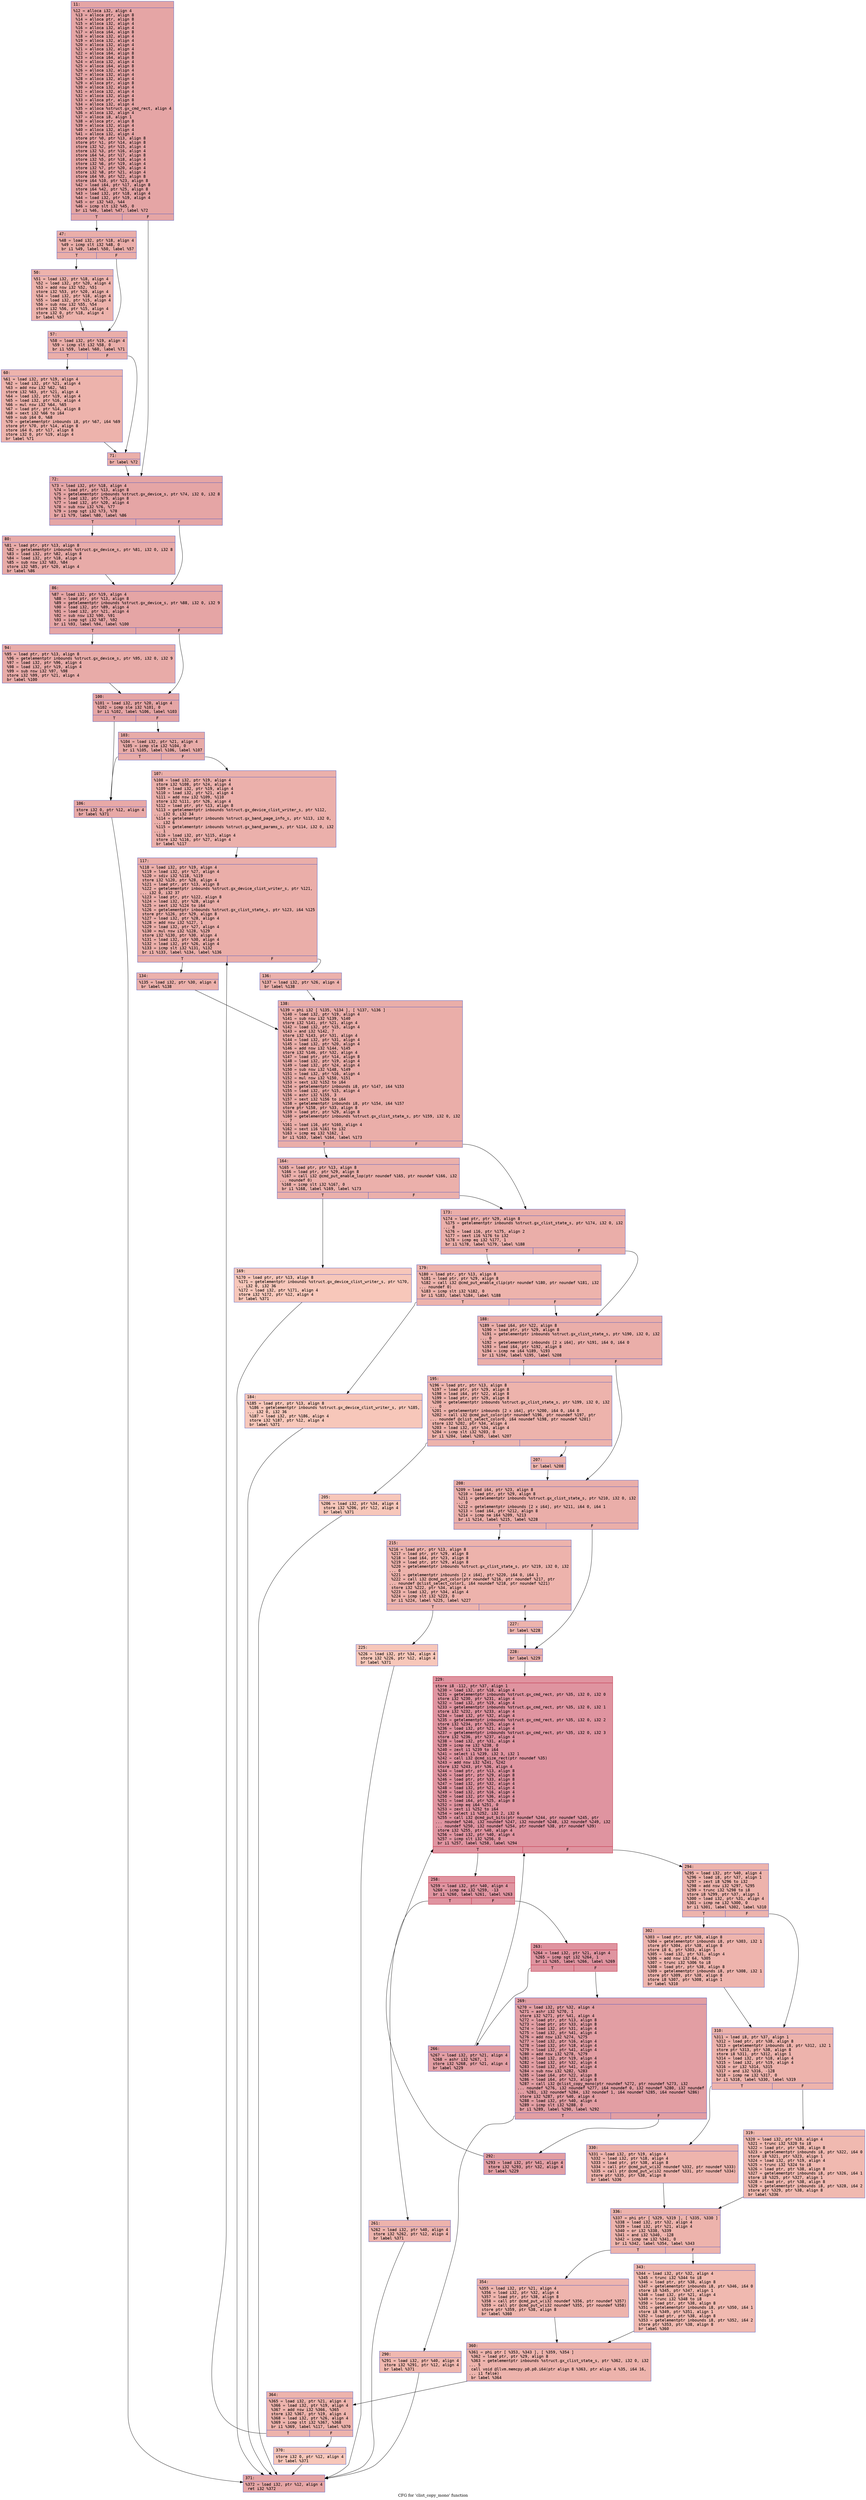 digraph "CFG for 'clist_copy_mono' function" {
	label="CFG for 'clist_copy_mono' function";

	Node0x60000194a760 [shape=record,color="#3d50c3ff", style=filled, fillcolor="#c5333470" fontname="Courier",label="{11:\l|  %12 = alloca i32, align 4\l  %13 = alloca ptr, align 8\l  %14 = alloca ptr, align 8\l  %15 = alloca i32, align 4\l  %16 = alloca i32, align 4\l  %17 = alloca i64, align 8\l  %18 = alloca i32, align 4\l  %19 = alloca i32, align 4\l  %20 = alloca i32, align 4\l  %21 = alloca i32, align 4\l  %22 = alloca i64, align 8\l  %23 = alloca i64, align 8\l  %24 = alloca i32, align 4\l  %25 = alloca i64, align 8\l  %26 = alloca i32, align 4\l  %27 = alloca i32, align 4\l  %28 = alloca i32, align 4\l  %29 = alloca ptr, align 8\l  %30 = alloca i32, align 4\l  %31 = alloca i32, align 4\l  %32 = alloca i32, align 4\l  %33 = alloca ptr, align 8\l  %34 = alloca i32, align 4\l  %35 = alloca %struct.gx_cmd_rect, align 4\l  %36 = alloca i32, align 4\l  %37 = alloca i8, align 1\l  %38 = alloca ptr, align 8\l  %39 = alloca i32, align 4\l  %40 = alloca i32, align 4\l  %41 = alloca i32, align 4\l  store ptr %0, ptr %13, align 8\l  store ptr %1, ptr %14, align 8\l  store i32 %2, ptr %15, align 4\l  store i32 %3, ptr %16, align 4\l  store i64 %4, ptr %17, align 8\l  store i32 %5, ptr %18, align 4\l  store i32 %6, ptr %19, align 4\l  store i32 %7, ptr %20, align 4\l  store i32 %8, ptr %21, align 4\l  store i64 %9, ptr %22, align 8\l  store i64 %10, ptr %23, align 8\l  %42 = load i64, ptr %17, align 8\l  store i64 %42, ptr %25, align 8\l  %43 = load i32, ptr %18, align 4\l  %44 = load i32, ptr %19, align 4\l  %45 = or i32 %43, %44\l  %46 = icmp slt i32 %45, 0\l  br i1 %46, label %47, label %72\l|{<s0>T|<s1>F}}"];
	Node0x60000194a760:s0 -> Node0x60000194a800[tooltip="11 -> 47\nProbability 37.50%" ];
	Node0x60000194a760:s1 -> Node0x60000194a990[tooltip="11 -> 72\nProbability 62.50%" ];
	Node0x60000194a800 [shape=record,color="#3d50c3ff", style=filled, fillcolor="#d0473d70" fontname="Courier",label="{47:\l|  %48 = load i32, ptr %18, align 4\l  %49 = icmp slt i32 %48, 0\l  br i1 %49, label %50, label %57\l|{<s0>T|<s1>F}}"];
	Node0x60000194a800:s0 -> Node0x60000194a850[tooltip="47 -> 50\nProbability 37.50%" ];
	Node0x60000194a800:s1 -> Node0x60000194a8a0[tooltip="47 -> 57\nProbability 62.50%" ];
	Node0x60000194a850 [shape=record,color="#3d50c3ff", style=filled, fillcolor="#d6524470" fontname="Courier",label="{50:\l|  %51 = load i32, ptr %18, align 4\l  %52 = load i32, ptr %20, align 4\l  %53 = add nsw i32 %52, %51\l  store i32 %53, ptr %20, align 4\l  %54 = load i32, ptr %18, align 4\l  %55 = load i32, ptr %15, align 4\l  %56 = sub nsw i32 %55, %54\l  store i32 %56, ptr %15, align 4\l  store i32 0, ptr %18, align 4\l  br label %57\l}"];
	Node0x60000194a850 -> Node0x60000194a8a0[tooltip="50 -> 57\nProbability 100.00%" ];
	Node0x60000194a8a0 [shape=record,color="#3d50c3ff", style=filled, fillcolor="#d0473d70" fontname="Courier",label="{57:\l|  %58 = load i32, ptr %19, align 4\l  %59 = icmp slt i32 %58, 0\l  br i1 %59, label %60, label %71\l|{<s0>T|<s1>F}}"];
	Node0x60000194a8a0:s0 -> Node0x60000194a8f0[tooltip="57 -> 60\nProbability 37.50%" ];
	Node0x60000194a8a0:s1 -> Node0x60000194a940[tooltip="57 -> 71\nProbability 62.50%" ];
	Node0x60000194a8f0 [shape=record,color="#3d50c3ff", style=filled, fillcolor="#d6524470" fontname="Courier",label="{60:\l|  %61 = load i32, ptr %19, align 4\l  %62 = load i32, ptr %21, align 4\l  %63 = add nsw i32 %62, %61\l  store i32 %63, ptr %21, align 4\l  %64 = load i32, ptr %19, align 4\l  %65 = load i32, ptr %16, align 4\l  %66 = mul nsw i32 %64, %65\l  %67 = load ptr, ptr %14, align 8\l  %68 = sext i32 %66 to i64\l  %69 = sub i64 0, %68\l  %70 = getelementptr inbounds i8, ptr %67, i64 %69\l  store ptr %70, ptr %14, align 8\l  store i64 0, ptr %17, align 8\l  store i32 0, ptr %19, align 4\l  br label %71\l}"];
	Node0x60000194a8f0 -> Node0x60000194a940[tooltip="60 -> 71\nProbability 100.00%" ];
	Node0x60000194a940 [shape=record,color="#3d50c3ff", style=filled, fillcolor="#d0473d70" fontname="Courier",label="{71:\l|  br label %72\l}"];
	Node0x60000194a940 -> Node0x60000194a990[tooltip="71 -> 72\nProbability 100.00%" ];
	Node0x60000194a990 [shape=record,color="#3d50c3ff", style=filled, fillcolor="#c5333470" fontname="Courier",label="{72:\l|  %73 = load i32, ptr %18, align 4\l  %74 = load ptr, ptr %13, align 8\l  %75 = getelementptr inbounds %struct.gx_device_s, ptr %74, i32 0, i32 8\l  %76 = load i32, ptr %75, align 8\l  %77 = load i32, ptr %20, align 4\l  %78 = sub nsw i32 %76, %77\l  %79 = icmp sgt i32 %73, %78\l  br i1 %79, label %80, label %86\l|{<s0>T|<s1>F}}"];
	Node0x60000194a990:s0 -> Node0x60000194a9e0[tooltip="72 -> 80\nProbability 50.00%" ];
	Node0x60000194a990:s1 -> Node0x60000194aa30[tooltip="72 -> 86\nProbability 50.00%" ];
	Node0x60000194a9e0 [shape=record,color="#3d50c3ff", style=filled, fillcolor="#cc403a70" fontname="Courier",label="{80:\l|  %81 = load ptr, ptr %13, align 8\l  %82 = getelementptr inbounds %struct.gx_device_s, ptr %81, i32 0, i32 8\l  %83 = load i32, ptr %82, align 8\l  %84 = load i32, ptr %18, align 4\l  %85 = sub nsw i32 %83, %84\l  store i32 %85, ptr %20, align 4\l  br label %86\l}"];
	Node0x60000194a9e0 -> Node0x60000194aa30[tooltip="80 -> 86\nProbability 100.00%" ];
	Node0x60000194aa30 [shape=record,color="#3d50c3ff", style=filled, fillcolor="#c5333470" fontname="Courier",label="{86:\l|  %87 = load i32, ptr %19, align 4\l  %88 = load ptr, ptr %13, align 8\l  %89 = getelementptr inbounds %struct.gx_device_s, ptr %88, i32 0, i32 9\l  %90 = load i32, ptr %89, align 4\l  %91 = load i32, ptr %21, align 4\l  %92 = sub nsw i32 %90, %91\l  %93 = icmp sgt i32 %87, %92\l  br i1 %93, label %94, label %100\l|{<s0>T|<s1>F}}"];
	Node0x60000194aa30:s0 -> Node0x60000194aa80[tooltip="86 -> 94\nProbability 50.00%" ];
	Node0x60000194aa30:s1 -> Node0x60000194aad0[tooltip="86 -> 100\nProbability 50.00%" ];
	Node0x60000194aa80 [shape=record,color="#3d50c3ff", style=filled, fillcolor="#cc403a70" fontname="Courier",label="{94:\l|  %95 = load ptr, ptr %13, align 8\l  %96 = getelementptr inbounds %struct.gx_device_s, ptr %95, i32 0, i32 9\l  %97 = load i32, ptr %96, align 4\l  %98 = load i32, ptr %19, align 4\l  %99 = sub nsw i32 %97, %98\l  store i32 %99, ptr %21, align 4\l  br label %100\l}"];
	Node0x60000194aa80 -> Node0x60000194aad0[tooltip="94 -> 100\nProbability 100.00%" ];
	Node0x60000194aad0 [shape=record,color="#3d50c3ff", style=filled, fillcolor="#c5333470" fontname="Courier",label="{100:\l|  %101 = load i32, ptr %20, align 4\l  %102 = icmp sle i32 %101, 0\l  br i1 %102, label %106, label %103\l|{<s0>T|<s1>F}}"];
	Node0x60000194aad0:s0 -> Node0x60000194ab70[tooltip="100 -> 106\nProbability 50.00%" ];
	Node0x60000194aad0:s1 -> Node0x60000194ab20[tooltip="100 -> 103\nProbability 50.00%" ];
	Node0x60000194ab20 [shape=record,color="#3d50c3ff", style=filled, fillcolor="#cc403a70" fontname="Courier",label="{103:\l|  %104 = load i32, ptr %21, align 4\l  %105 = icmp sle i32 %104, 0\l  br i1 %105, label %106, label %107\l|{<s0>T|<s1>F}}"];
	Node0x60000194ab20:s0 -> Node0x60000194ab70[tooltip="103 -> 106\nProbability 50.00%" ];
	Node0x60000194ab20:s1 -> Node0x60000194abc0[tooltip="103 -> 107\nProbability 50.00%" ];
	Node0x60000194ab70 [shape=record,color="#3d50c3ff", style=filled, fillcolor="#ca3b3770" fontname="Courier",label="{106:\l|  store i32 0, ptr %12, align 4\l  br label %371\l}"];
	Node0x60000194ab70 -> Node0x60000194b7a0[tooltip="106 -> 371\nProbability 100.00%" ];
	Node0x60000194abc0 [shape=record,color="#3d50c3ff", style=filled, fillcolor="#d24b4070" fontname="Courier",label="{107:\l|  %108 = load i32, ptr %19, align 4\l  store i32 %108, ptr %24, align 4\l  %109 = load i32, ptr %19, align 4\l  %110 = load i32, ptr %21, align 4\l  %111 = add nsw i32 %109, %110\l  store i32 %111, ptr %26, align 4\l  %112 = load ptr, ptr %13, align 8\l  %113 = getelementptr inbounds %struct.gx_device_clist_writer_s, ptr %112,\l... i32 0, i32 34\l  %114 = getelementptr inbounds %struct.gx_band_page_info_s, ptr %113, i32 0,\l... i32 6\l  %115 = getelementptr inbounds %struct.gx_band_params_s, ptr %114, i32 0, i32\l... 1\l  %116 = load i32, ptr %115, align 4\l  store i32 %116, ptr %27, align 4\l  br label %117\l}"];
	Node0x60000194abc0 -> Node0x60000194ac10[tooltip="107 -> 117\nProbability 100.00%" ];
	Node0x60000194ac10 [shape=record,color="#3d50c3ff", style=filled, fillcolor="#d0473d70" fontname="Courier",label="{117:\l|  %118 = load i32, ptr %19, align 4\l  %119 = load i32, ptr %27, align 4\l  %120 = sdiv i32 %118, %119\l  store i32 %120, ptr %28, align 4\l  %121 = load ptr, ptr %13, align 8\l  %122 = getelementptr inbounds %struct.gx_device_clist_writer_s, ptr %121,\l... i32 0, i32 37\l  %123 = load ptr, ptr %122, align 8\l  %124 = load i32, ptr %28, align 4\l  %125 = sext i32 %124 to i64\l  %126 = getelementptr inbounds %struct.gx_clist_state_s, ptr %123, i64 %125\l  store ptr %126, ptr %29, align 8\l  %127 = load i32, ptr %28, align 4\l  %128 = add nsw i32 %127, 1\l  %129 = load i32, ptr %27, align 4\l  %130 = mul nsw i32 %128, %129\l  store i32 %130, ptr %30, align 4\l  %131 = load i32, ptr %30, align 4\l  %132 = load i32, ptr %26, align 4\l  %133 = icmp slt i32 %131, %132\l  br i1 %133, label %134, label %136\l|{<s0>T|<s1>F}}"];
	Node0x60000194ac10:s0 -> Node0x60000194ac60[tooltip="117 -> 134\nProbability 50.00%" ];
	Node0x60000194ac10:s1 -> Node0x60000194acb0[tooltip="117 -> 136\nProbability 50.00%" ];
	Node0x60000194ac60 [shape=record,color="#3d50c3ff", style=filled, fillcolor="#d24b4070" fontname="Courier",label="{134:\l|  %135 = load i32, ptr %30, align 4\l  br label %138\l}"];
	Node0x60000194ac60 -> Node0x60000194ad00[tooltip="134 -> 138\nProbability 100.00%" ];
	Node0x60000194acb0 [shape=record,color="#3d50c3ff", style=filled, fillcolor="#d24b4070" fontname="Courier",label="{136:\l|  %137 = load i32, ptr %26, align 4\l  br label %138\l}"];
	Node0x60000194acb0 -> Node0x60000194ad00[tooltip="136 -> 138\nProbability 100.00%" ];
	Node0x60000194ad00 [shape=record,color="#3d50c3ff", style=filled, fillcolor="#d0473d70" fontname="Courier",label="{138:\l|  %139 = phi i32 [ %135, %134 ], [ %137, %136 ]\l  %140 = load i32, ptr %19, align 4\l  %141 = sub nsw i32 %139, %140\l  store i32 %141, ptr %21, align 4\l  %142 = load i32, ptr %15, align 4\l  %143 = and i32 %142, 7\l  store i32 %143, ptr %31, align 4\l  %144 = load i32, ptr %31, align 4\l  %145 = load i32, ptr %20, align 4\l  %146 = add nsw i32 %144, %145\l  store i32 %146, ptr %32, align 4\l  %147 = load ptr, ptr %14, align 8\l  %148 = load i32, ptr %19, align 4\l  %149 = load i32, ptr %24, align 4\l  %150 = sub nsw i32 %148, %149\l  %151 = load i32, ptr %16, align 4\l  %152 = mul nsw i32 %150, %151\l  %153 = sext i32 %152 to i64\l  %154 = getelementptr inbounds i8, ptr %147, i64 %153\l  %155 = load i32, ptr %15, align 4\l  %156 = ashr i32 %155, 3\l  %157 = sext i32 %156 to i64\l  %158 = getelementptr inbounds i8, ptr %154, i64 %157\l  store ptr %158, ptr %33, align 8\l  %159 = load ptr, ptr %29, align 8\l  %160 = getelementptr inbounds %struct.gx_clist_state_s, ptr %159, i32 0, i32\l... 7\l  %161 = load i16, ptr %160, align 4\l  %162 = sext i16 %161 to i32\l  %163 = icmp eq i32 %162, 1\l  br i1 %163, label %164, label %173\l|{<s0>T|<s1>F}}"];
	Node0x60000194ad00:s0 -> Node0x60000194ad50[tooltip="138 -> 164\nProbability 50.00%" ];
	Node0x60000194ad00:s1 -> Node0x60000194adf0[tooltip="138 -> 173\nProbability 50.00%" ];
	Node0x60000194ad50 [shape=record,color="#3d50c3ff", style=filled, fillcolor="#d24b4070" fontname="Courier",label="{164:\l|  %165 = load ptr, ptr %13, align 8\l  %166 = load ptr, ptr %29, align 8\l  %167 = call i32 @cmd_put_enable_lop(ptr noundef %165, ptr noundef %166, i32\l... noundef 0)\l  %168 = icmp slt i32 %167, 0\l  br i1 %168, label %169, label %173\l|{<s0>T|<s1>F}}"];
	Node0x60000194ad50:s0 -> Node0x60000194ada0[tooltip="164 -> 169\nProbability 3.12%" ];
	Node0x60000194ad50:s1 -> Node0x60000194adf0[tooltip="164 -> 173\nProbability 96.88%" ];
	Node0x60000194ada0 [shape=record,color="#3d50c3ff", style=filled, fillcolor="#ec7f6370" fontname="Courier",label="{169:\l|  %170 = load ptr, ptr %13, align 8\l  %171 = getelementptr inbounds %struct.gx_device_clist_writer_s, ptr %170,\l... i32 0, i32 36\l  %172 = load i32, ptr %171, align 4\l  store i32 %172, ptr %12, align 4\l  br label %371\l}"];
	Node0x60000194ada0 -> Node0x60000194b7a0[tooltip="169 -> 371\nProbability 100.00%" ];
	Node0x60000194adf0 [shape=record,color="#3d50c3ff", style=filled, fillcolor="#d0473d70" fontname="Courier",label="{173:\l|  %174 = load ptr, ptr %29, align 8\l  %175 = getelementptr inbounds %struct.gx_clist_state_s, ptr %174, i32 0, i32\l... 8\l  %176 = load i16, ptr %175, align 2\l  %177 = sext i16 %176 to i32\l  %178 = icmp eq i32 %177, 1\l  br i1 %178, label %179, label %188\l|{<s0>T|<s1>F}}"];
	Node0x60000194adf0:s0 -> Node0x60000194ae40[tooltip="173 -> 179\nProbability 50.00%" ];
	Node0x60000194adf0:s1 -> Node0x60000194aee0[tooltip="173 -> 188\nProbability 50.00%" ];
	Node0x60000194ae40 [shape=record,color="#3d50c3ff", style=filled, fillcolor="#d6524470" fontname="Courier",label="{179:\l|  %180 = load ptr, ptr %13, align 8\l  %181 = load ptr, ptr %29, align 8\l  %182 = call i32 @cmd_put_enable_clip(ptr noundef %180, ptr noundef %181, i32\l... noundef 0)\l  %183 = icmp slt i32 %182, 0\l  br i1 %183, label %184, label %188\l|{<s0>T|<s1>F}}"];
	Node0x60000194ae40:s0 -> Node0x60000194ae90[tooltip="179 -> 184\nProbability 3.12%" ];
	Node0x60000194ae40:s1 -> Node0x60000194aee0[tooltip="179 -> 188\nProbability 96.88%" ];
	Node0x60000194ae90 [shape=record,color="#3d50c3ff", style=filled, fillcolor="#ec7f6370" fontname="Courier",label="{184:\l|  %185 = load ptr, ptr %13, align 8\l  %186 = getelementptr inbounds %struct.gx_device_clist_writer_s, ptr %185,\l... i32 0, i32 36\l  %187 = load i32, ptr %186, align 4\l  store i32 %187, ptr %12, align 4\l  br label %371\l}"];
	Node0x60000194ae90 -> Node0x60000194b7a0[tooltip="184 -> 371\nProbability 100.00%" ];
	Node0x60000194aee0 [shape=record,color="#3d50c3ff", style=filled, fillcolor="#d0473d70" fontname="Courier",label="{188:\l|  %189 = load i64, ptr %22, align 8\l  %190 = load ptr, ptr %29, align 8\l  %191 = getelementptr inbounds %struct.gx_clist_state_s, ptr %190, i32 0, i32\l... 0\l  %192 = getelementptr inbounds [2 x i64], ptr %191, i64 0, i64 0\l  %193 = load i64, ptr %192, align 8\l  %194 = icmp ne i64 %189, %193\l  br i1 %194, label %195, label %208\l|{<s0>T|<s1>F}}"];
	Node0x60000194aee0:s0 -> Node0x60000194af30[tooltip="188 -> 195\nProbability 50.00%" ];
	Node0x60000194aee0:s1 -> Node0x60000194b020[tooltip="188 -> 208\nProbability 50.00%" ];
	Node0x60000194af30 [shape=record,color="#3d50c3ff", style=filled, fillcolor="#d6524470" fontname="Courier",label="{195:\l|  %196 = load ptr, ptr %13, align 8\l  %197 = load ptr, ptr %29, align 8\l  %198 = load i64, ptr %22, align 8\l  %199 = load ptr, ptr %29, align 8\l  %200 = getelementptr inbounds %struct.gx_clist_state_s, ptr %199, i32 0, i32\l... 0\l  %201 = getelementptr inbounds [2 x i64], ptr %200, i64 0, i64 0\l  %202 = call i32 @cmd_put_color(ptr noundef %196, ptr noundef %197, ptr\l... noundef @clist_select_color0, i64 noundef %198, ptr noundef %201)\l  store i32 %202, ptr %34, align 4\l  %203 = load i32, ptr %34, align 4\l  %204 = icmp slt i32 %203, 0\l  br i1 %204, label %205, label %207\l|{<s0>T|<s1>F}}"];
	Node0x60000194af30:s0 -> Node0x60000194af80[tooltip="195 -> 205\nProbability 3.12%" ];
	Node0x60000194af30:s1 -> Node0x60000194afd0[tooltip="195 -> 207\nProbability 96.88%" ];
	Node0x60000194af80 [shape=record,color="#3d50c3ff", style=filled, fillcolor="#ec7f6370" fontname="Courier",label="{205:\l|  %206 = load i32, ptr %34, align 4\l  store i32 %206, ptr %12, align 4\l  br label %371\l}"];
	Node0x60000194af80 -> Node0x60000194b7a0[tooltip="205 -> 371\nProbability 100.00%" ];
	Node0x60000194afd0 [shape=record,color="#3d50c3ff", style=filled, fillcolor="#d6524470" fontname="Courier",label="{207:\l|  br label %208\l}"];
	Node0x60000194afd0 -> Node0x60000194b020[tooltip="207 -> 208\nProbability 100.00%" ];
	Node0x60000194b020 [shape=record,color="#3d50c3ff", style=filled, fillcolor="#d0473d70" fontname="Courier",label="{208:\l|  %209 = load i64, ptr %23, align 8\l  %210 = load ptr, ptr %29, align 8\l  %211 = getelementptr inbounds %struct.gx_clist_state_s, ptr %210, i32 0, i32\l... 0\l  %212 = getelementptr inbounds [2 x i64], ptr %211, i64 0, i64 1\l  %213 = load i64, ptr %212, align 8\l  %214 = icmp ne i64 %209, %213\l  br i1 %214, label %215, label %228\l|{<s0>T|<s1>F}}"];
	Node0x60000194b020:s0 -> Node0x60000194b070[tooltip="208 -> 215\nProbability 50.00%" ];
	Node0x60000194b020:s1 -> Node0x60000194b160[tooltip="208 -> 228\nProbability 50.00%" ];
	Node0x60000194b070 [shape=record,color="#3d50c3ff", style=filled, fillcolor="#d6524470" fontname="Courier",label="{215:\l|  %216 = load ptr, ptr %13, align 8\l  %217 = load ptr, ptr %29, align 8\l  %218 = load i64, ptr %23, align 8\l  %219 = load ptr, ptr %29, align 8\l  %220 = getelementptr inbounds %struct.gx_clist_state_s, ptr %219, i32 0, i32\l... 0\l  %221 = getelementptr inbounds [2 x i64], ptr %220, i64 0, i64 1\l  %222 = call i32 @cmd_put_color(ptr noundef %216, ptr noundef %217, ptr\l... noundef @clist_select_color1, i64 noundef %218, ptr noundef %221)\l  store i32 %222, ptr %34, align 4\l  %223 = load i32, ptr %34, align 4\l  %224 = icmp slt i32 %223, 0\l  br i1 %224, label %225, label %227\l|{<s0>T|<s1>F}}"];
	Node0x60000194b070:s0 -> Node0x60000194b0c0[tooltip="215 -> 225\nProbability 3.12%" ];
	Node0x60000194b070:s1 -> Node0x60000194b110[tooltip="215 -> 227\nProbability 96.88%" ];
	Node0x60000194b0c0 [shape=record,color="#3d50c3ff", style=filled, fillcolor="#ec7f6370" fontname="Courier",label="{225:\l|  %226 = load i32, ptr %34, align 4\l  store i32 %226, ptr %12, align 4\l  br label %371\l}"];
	Node0x60000194b0c0 -> Node0x60000194b7a0[tooltip="225 -> 371\nProbability 100.00%" ];
	Node0x60000194b110 [shape=record,color="#3d50c3ff", style=filled, fillcolor="#d6524470" fontname="Courier",label="{227:\l|  br label %228\l}"];
	Node0x60000194b110 -> Node0x60000194b160[tooltip="227 -> 228\nProbability 100.00%" ];
	Node0x60000194b160 [shape=record,color="#3d50c3ff", style=filled, fillcolor="#d0473d70" fontname="Courier",label="{228:\l|  br label %229\l}"];
	Node0x60000194b160 -> Node0x60000194b1b0[tooltip="228 -> 229\nProbability 100.00%" ];
	Node0x60000194b1b0 [shape=record,color="#b70d28ff", style=filled, fillcolor="#b70d2870" fontname="Courier",label="{229:\l|  store i8 -112, ptr %37, align 1\l  %230 = load i32, ptr %18, align 4\l  %231 = getelementptr inbounds %struct.gx_cmd_rect, ptr %35, i32 0, i32 0\l  store i32 %230, ptr %231, align 4\l  %232 = load i32, ptr %19, align 4\l  %233 = getelementptr inbounds %struct.gx_cmd_rect, ptr %35, i32 0, i32 1\l  store i32 %232, ptr %233, align 4\l  %234 = load i32, ptr %32, align 4\l  %235 = getelementptr inbounds %struct.gx_cmd_rect, ptr %35, i32 0, i32 2\l  store i32 %234, ptr %235, align 4\l  %236 = load i32, ptr %21, align 4\l  %237 = getelementptr inbounds %struct.gx_cmd_rect, ptr %35, i32 0, i32 3\l  store i32 %236, ptr %237, align 4\l  %238 = load i32, ptr %31, align 4\l  %239 = icmp ne i32 %238, 0\l  %240 = zext i1 %239 to i64\l  %241 = select i1 %239, i32 3, i32 1\l  %242 = call i32 @cmd_size_rect(ptr noundef %35)\l  %243 = add nsw i32 %241, %242\l  store i32 %243, ptr %36, align 4\l  %244 = load ptr, ptr %13, align 8\l  %245 = load ptr, ptr %29, align 8\l  %246 = load ptr, ptr %33, align 8\l  %247 = load i32, ptr %32, align 4\l  %248 = load i32, ptr %21, align 4\l  %249 = load i32, ptr %16, align 4\l  %250 = load i32, ptr %36, align 4\l  %251 = load i64, ptr %25, align 8\l  %252 = icmp eq i64 %251, 0\l  %253 = zext i1 %252 to i64\l  %254 = select i1 %252, i32 2, i32 6\l  %255 = call i32 @cmd_put_bits(ptr noundef %244, ptr noundef %245, ptr\l... noundef %246, i32 noundef %247, i32 noundef %248, i32 noundef %249, i32\l... noundef %250, i32 noundef %254, ptr noundef %38, ptr noundef %39)\l  store i32 %255, ptr %40, align 4\l  %256 = load i32, ptr %40, align 4\l  %257 = icmp slt i32 %256, 0\l  br i1 %257, label %258, label %294\l|{<s0>T|<s1>F}}"];
	Node0x60000194b1b0:s0 -> Node0x60000194b200[tooltip="229 -> 258\nProbability 96.88%" ];
	Node0x60000194b1b0:s1 -> Node0x60000194b430[tooltip="229 -> 294\nProbability 3.12%" ];
	Node0x60000194b200 [shape=record,color="#b70d28ff", style=filled, fillcolor="#b70d2870" fontname="Courier",label="{258:\l|  %259 = load i32, ptr %40, align 4\l  %260 = icmp ne i32 %259, -13\l  br i1 %260, label %261, label %263\l|{<s0>T|<s1>F}}"];
	Node0x60000194b200:s0 -> Node0x60000194b250[tooltip="258 -> 261\nProbability 3.12%" ];
	Node0x60000194b200:s1 -> Node0x60000194b2a0[tooltip="258 -> 263\nProbability 96.88%" ];
	Node0x60000194b250 [shape=record,color="#3d50c3ff", style=filled, fillcolor="#d6524470" fontname="Courier",label="{261:\l|  %262 = load i32, ptr %40, align 4\l  store i32 %262, ptr %12, align 4\l  br label %371\l}"];
	Node0x60000194b250 -> Node0x60000194b7a0[tooltip="261 -> 371\nProbability 100.00%" ];
	Node0x60000194b2a0 [shape=record,color="#b70d28ff", style=filled, fillcolor="#b70d2870" fontname="Courier",label="{263:\l|  %264 = load i32, ptr %21, align 4\l  %265 = icmp sgt i32 %264, 1\l  br i1 %265, label %266, label %269\l|{<s0>T|<s1>F}}"];
	Node0x60000194b2a0:s0 -> Node0x60000194b2f0[tooltip="263 -> 266\nProbability 50.00%" ];
	Node0x60000194b2a0:s1 -> Node0x60000194b340[tooltip="263 -> 269\nProbability 50.00%" ];
	Node0x60000194b2f0 [shape=record,color="#3d50c3ff", style=filled, fillcolor="#be242e70" fontname="Courier",label="{266:\l|  %267 = load i32, ptr %21, align 4\l  %268 = ashr i32 %267, 1\l  store i32 %268, ptr %21, align 4\l  br label %229\l}"];
	Node0x60000194b2f0 -> Node0x60000194b1b0[tooltip="266 -> 229\nProbability 100.00%" ];
	Node0x60000194b340 [shape=record,color="#3d50c3ff", style=filled, fillcolor="#be242e70" fontname="Courier",label="{269:\l|  %270 = load i32, ptr %32, align 4\l  %271 = ashr i32 %270, 1\l  store i32 %271, ptr %41, align 4\l  %272 = load ptr, ptr %13, align 8\l  %273 = load ptr, ptr %33, align 8\l  %274 = load i32, ptr %31, align 4\l  %275 = load i32, ptr %41, align 4\l  %276 = add nsw i32 %274, %275\l  %277 = load i32, ptr %16, align 4\l  %278 = load i32, ptr %18, align 4\l  %279 = load i32, ptr %41, align 4\l  %280 = add nsw i32 %278, %279\l  %281 = load i32, ptr %19, align 4\l  %282 = load i32, ptr %32, align 4\l  %283 = load i32, ptr %41, align 4\l  %284 = sub nsw i32 %282, %283\l  %285 = load i64, ptr %22, align 8\l  %286 = load i64, ptr %23, align 8\l  %287 = call i32 @clist_copy_mono(ptr noundef %272, ptr noundef %273, i32\l... noundef %276, i32 noundef %277, i64 noundef 0, i32 noundef %280, i32 noundef\l... %281, i32 noundef %284, i32 noundef 1, i64 noundef %285, i64 noundef %286)\l  store i32 %287, ptr %40, align 4\l  %288 = load i32, ptr %40, align 4\l  %289 = icmp slt i32 %288, 0\l  br i1 %289, label %290, label %292\l|{<s0>T|<s1>F}}"];
	Node0x60000194b340:s0 -> Node0x60000194b390[tooltip="269 -> 290\nProbability 3.12%" ];
	Node0x60000194b340:s1 -> Node0x60000194b3e0[tooltip="269 -> 292\nProbability 96.88%" ];
	Node0x60000194b390 [shape=record,color="#3d50c3ff", style=filled, fillcolor="#dc5d4a70" fontname="Courier",label="{290:\l|  %291 = load i32, ptr %40, align 4\l  store i32 %291, ptr %12, align 4\l  br label %371\l}"];
	Node0x60000194b390 -> Node0x60000194b7a0[tooltip="290 -> 371\nProbability 100.00%" ];
	Node0x60000194b3e0 [shape=record,color="#3d50c3ff", style=filled, fillcolor="#be242e70" fontname="Courier",label="{292:\l|  %293 = load i32, ptr %41, align 4\l  store i32 %293, ptr %32, align 4\l  br label %229\l}"];
	Node0x60000194b3e0 -> Node0x60000194b1b0[tooltip="292 -> 229\nProbability 100.00%" ];
	Node0x60000194b430 [shape=record,color="#3d50c3ff", style=filled, fillcolor="#d6524470" fontname="Courier",label="{294:\l|  %295 = load i32, ptr %40, align 4\l  %296 = load i8, ptr %37, align 1\l  %297 = zext i8 %296 to i32\l  %298 = add nsw i32 %297, %295\l  %299 = trunc i32 %298 to i8\l  store i8 %299, ptr %37, align 1\l  %300 = load i32, ptr %31, align 4\l  %301 = icmp ne i32 %300, 0\l  br i1 %301, label %302, label %310\l|{<s0>T|<s1>F}}"];
	Node0x60000194b430:s0 -> Node0x60000194b480[tooltip="294 -> 302\nProbability 62.50%" ];
	Node0x60000194b430:s1 -> Node0x60000194b4d0[tooltip="294 -> 310\nProbability 37.50%" ];
	Node0x60000194b480 [shape=record,color="#3d50c3ff", style=filled, fillcolor="#d8564670" fontname="Courier",label="{302:\l|  %303 = load ptr, ptr %38, align 8\l  %304 = getelementptr inbounds i8, ptr %303, i32 1\l  store ptr %304, ptr %38, align 8\l  store i8 6, ptr %303, align 1\l  %305 = load i32, ptr %31, align 4\l  %306 = add nsw i32 64, %305\l  %307 = trunc i32 %306 to i8\l  %308 = load ptr, ptr %38, align 8\l  %309 = getelementptr inbounds i8, ptr %308, i32 1\l  store ptr %309, ptr %38, align 8\l  store i8 %307, ptr %308, align 1\l  br label %310\l}"];
	Node0x60000194b480 -> Node0x60000194b4d0[tooltip="302 -> 310\nProbability 100.00%" ];
	Node0x60000194b4d0 [shape=record,color="#3d50c3ff", style=filled, fillcolor="#d6524470" fontname="Courier",label="{310:\l|  %311 = load i8, ptr %37, align 1\l  %312 = load ptr, ptr %38, align 8\l  %313 = getelementptr inbounds i8, ptr %312, i32 1\l  store ptr %313, ptr %38, align 8\l  store i8 %311, ptr %312, align 1\l  %314 = load i32, ptr %18, align 4\l  %315 = load i32, ptr %19, align 4\l  %316 = or i32 %314, %315\l  %317 = and i32 %316, -128\l  %318 = icmp ne i32 %317, 0\l  br i1 %318, label %330, label %319\l|{<s0>T|<s1>F}}"];
	Node0x60000194b4d0:s0 -> Node0x60000194b570[tooltip="310 -> 330\nProbability 62.50%" ];
	Node0x60000194b4d0:s1 -> Node0x60000194b520[tooltip="310 -> 319\nProbability 37.50%" ];
	Node0x60000194b520 [shape=record,color="#3d50c3ff", style=filled, fillcolor="#de614d70" fontname="Courier",label="{319:\l|  %320 = load i32, ptr %18, align 4\l  %321 = trunc i32 %320 to i8\l  %322 = load ptr, ptr %38, align 8\l  %323 = getelementptr inbounds i8, ptr %322, i64 0\l  store i8 %321, ptr %323, align 1\l  %324 = load i32, ptr %19, align 4\l  %325 = trunc i32 %324 to i8\l  %326 = load ptr, ptr %38, align 8\l  %327 = getelementptr inbounds i8, ptr %326, i64 1\l  store i8 %325, ptr %327, align 1\l  %328 = load ptr, ptr %38, align 8\l  %329 = getelementptr inbounds i8, ptr %328, i64 2\l  store ptr %329, ptr %38, align 8\l  br label %336\l}"];
	Node0x60000194b520 -> Node0x60000194b5c0[tooltip="319 -> 336\nProbability 100.00%" ];
	Node0x60000194b570 [shape=record,color="#3d50c3ff", style=filled, fillcolor="#d8564670" fontname="Courier",label="{330:\l|  %331 = load i32, ptr %19, align 4\l  %332 = load i32, ptr %18, align 4\l  %333 = load ptr, ptr %38, align 8\l  %334 = call ptr @cmd_put_w(i32 noundef %332, ptr noundef %333)\l  %335 = call ptr @cmd_put_w(i32 noundef %331, ptr noundef %334)\l  store ptr %335, ptr %38, align 8\l  br label %336\l}"];
	Node0x60000194b570 -> Node0x60000194b5c0[tooltip="330 -> 336\nProbability 100.00%" ];
	Node0x60000194b5c0 [shape=record,color="#3d50c3ff", style=filled, fillcolor="#d6524470" fontname="Courier",label="{336:\l|  %337 = phi ptr [ %329, %319 ], [ %335, %330 ]\l  %338 = load i32, ptr %32, align 4\l  %339 = load i32, ptr %21, align 4\l  %340 = or i32 %338, %339\l  %341 = and i32 %340, -128\l  %342 = icmp ne i32 %341, 0\l  br i1 %342, label %354, label %343\l|{<s0>T|<s1>F}}"];
	Node0x60000194b5c0:s0 -> Node0x60000194b660[tooltip="336 -> 354\nProbability 62.50%" ];
	Node0x60000194b5c0:s1 -> Node0x60000194b610[tooltip="336 -> 343\nProbability 37.50%" ];
	Node0x60000194b610 [shape=record,color="#3d50c3ff", style=filled, fillcolor="#de614d70" fontname="Courier",label="{343:\l|  %344 = load i32, ptr %32, align 4\l  %345 = trunc i32 %344 to i8\l  %346 = load ptr, ptr %38, align 8\l  %347 = getelementptr inbounds i8, ptr %346, i64 0\l  store i8 %345, ptr %347, align 1\l  %348 = load i32, ptr %21, align 4\l  %349 = trunc i32 %348 to i8\l  %350 = load ptr, ptr %38, align 8\l  %351 = getelementptr inbounds i8, ptr %350, i64 1\l  store i8 %349, ptr %351, align 1\l  %352 = load ptr, ptr %38, align 8\l  %353 = getelementptr inbounds i8, ptr %352, i64 2\l  store ptr %353, ptr %38, align 8\l  br label %360\l}"];
	Node0x60000194b610 -> Node0x60000194b6b0[tooltip="343 -> 360\nProbability 100.00%" ];
	Node0x60000194b660 [shape=record,color="#3d50c3ff", style=filled, fillcolor="#d8564670" fontname="Courier",label="{354:\l|  %355 = load i32, ptr %21, align 4\l  %356 = load i32, ptr %32, align 4\l  %357 = load ptr, ptr %38, align 8\l  %358 = call ptr @cmd_put_w(i32 noundef %356, ptr noundef %357)\l  %359 = call ptr @cmd_put_w(i32 noundef %355, ptr noundef %358)\l  store ptr %359, ptr %38, align 8\l  br label %360\l}"];
	Node0x60000194b660 -> Node0x60000194b6b0[tooltip="354 -> 360\nProbability 100.00%" ];
	Node0x60000194b6b0 [shape=record,color="#3d50c3ff", style=filled, fillcolor="#d6524470" fontname="Courier",label="{360:\l|  %361 = phi ptr [ %353, %343 ], [ %359, %354 ]\l  %362 = load ptr, ptr %29, align 8\l  %363 = getelementptr inbounds %struct.gx_clist_state_s, ptr %362, i32 0, i32\l... 5\l  call void @llvm.memcpy.p0.p0.i64(ptr align 8 %363, ptr align 4 %35, i64 16,\l... i1 false)\l  br label %364\l}"];
	Node0x60000194b6b0 -> Node0x60000194b700[tooltip="360 -> 364\nProbability 100.00%" ];
	Node0x60000194b700 [shape=record,color="#3d50c3ff", style=filled, fillcolor="#d6524470" fontname="Courier",label="{364:\l|  %365 = load i32, ptr %21, align 4\l  %366 = load i32, ptr %19, align 4\l  %367 = add nsw i32 %366, %365\l  store i32 %367, ptr %19, align 4\l  %368 = load i32, ptr %26, align 4\l  %369 = icmp slt i32 %367, %368\l  br i1 %369, label %117, label %370\l|{<s0>T|<s1>F}}"];
	Node0x60000194b700:s0 -> Node0x60000194ac10[tooltip="364 -> 117\nProbability 96.88%" ];
	Node0x60000194b700:s1 -> Node0x60000194b750[tooltip="364 -> 370\nProbability 3.12%" ];
	Node0x60000194b750 [shape=record,color="#3d50c3ff", style=filled, fillcolor="#ec7f6370" fontname="Courier",label="{370:\l|  store i32 0, ptr %12, align 4\l  br label %371\l}"];
	Node0x60000194b750 -> Node0x60000194b7a0[tooltip="370 -> 371\nProbability 100.00%" ];
	Node0x60000194b7a0 [shape=record,color="#3d50c3ff", style=filled, fillcolor="#c5333470" fontname="Courier",label="{371:\l|  %372 = load i32, ptr %12, align 4\l  ret i32 %372\l}"];
}
